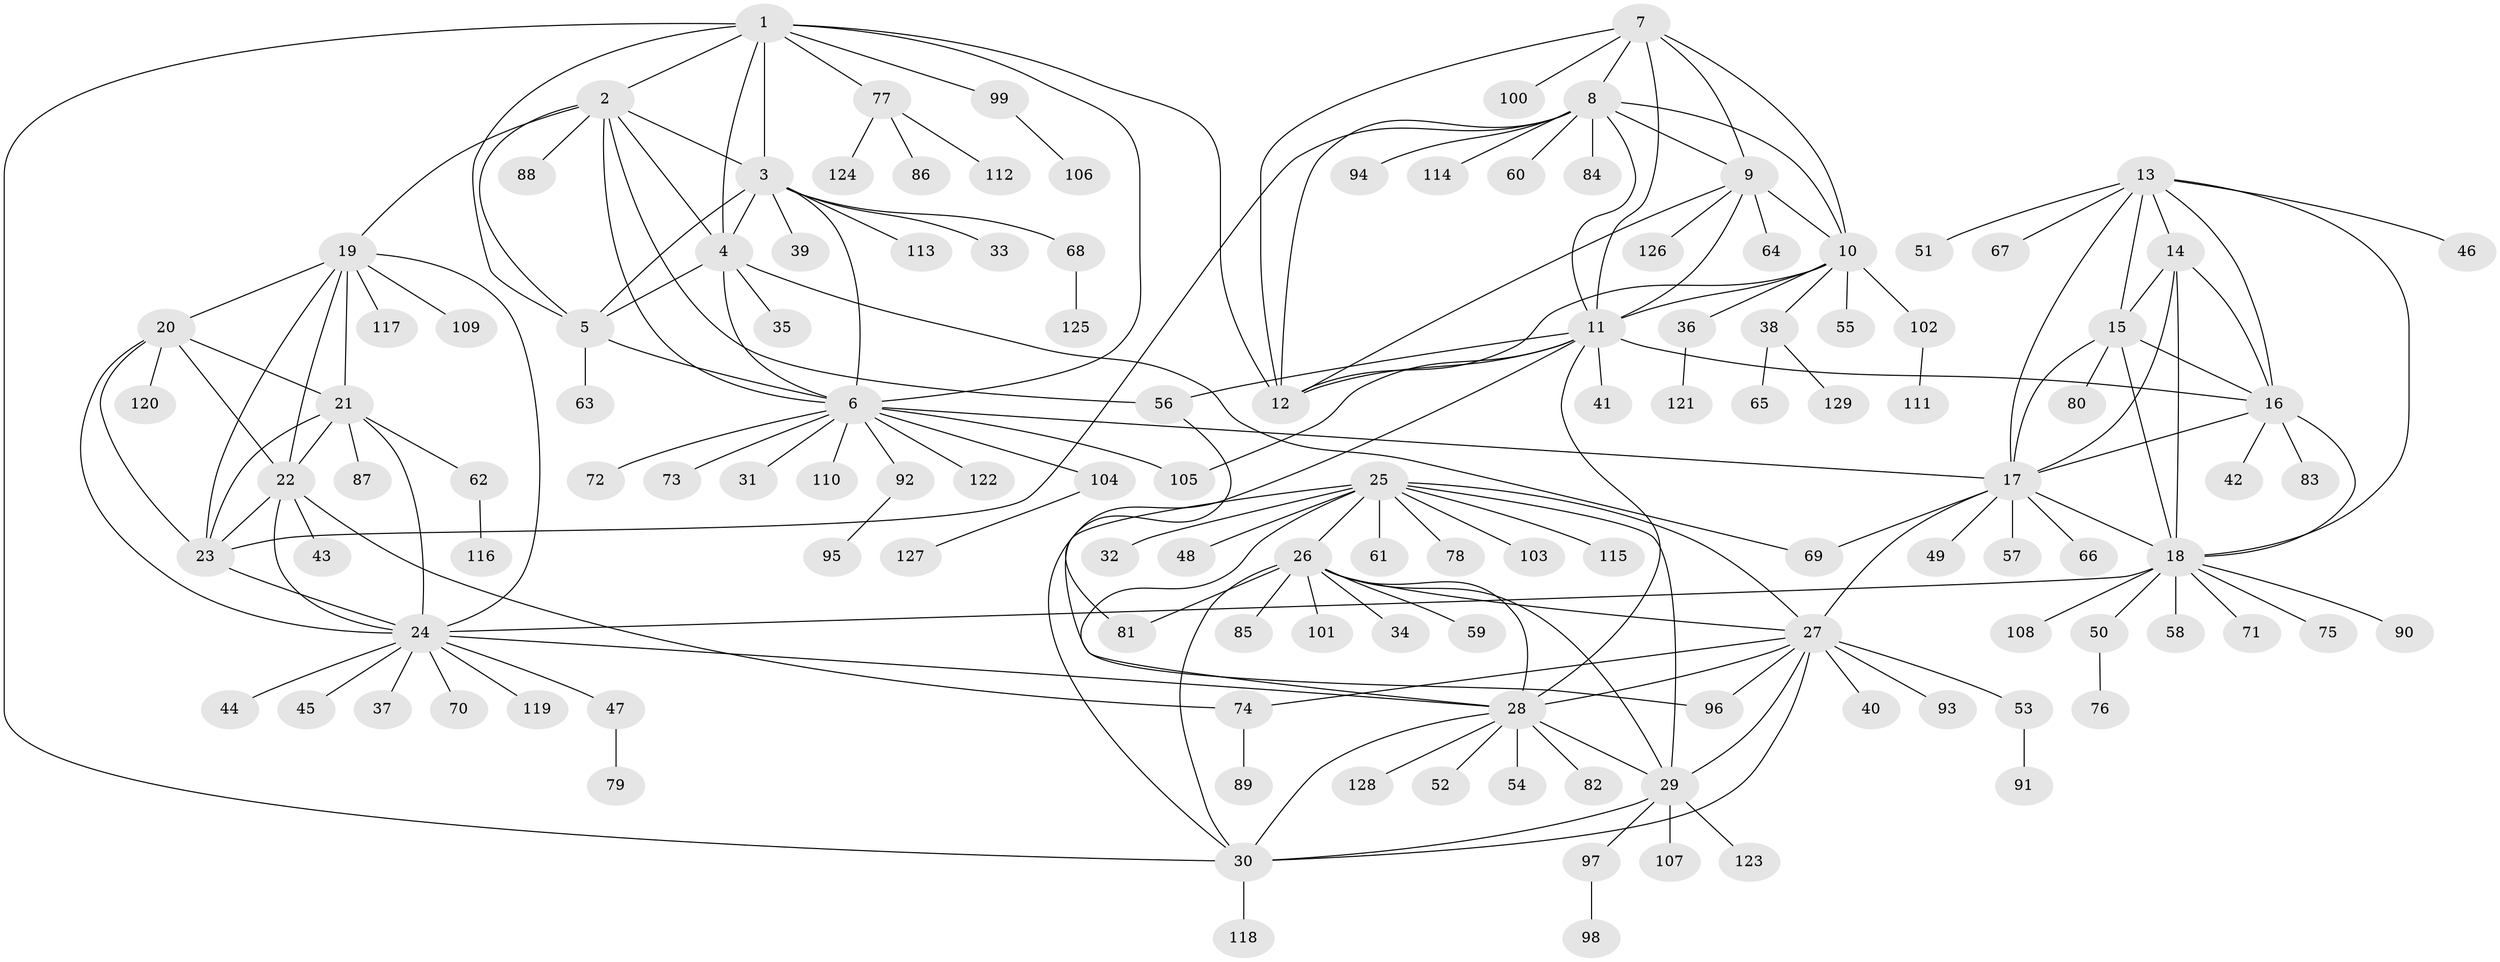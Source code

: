 // Generated by graph-tools (version 1.1) at 2025/55/03/09/25 04:55:44]
// undirected, 129 vertices, 190 edges
graph export_dot {
graph [start="1"]
  node [color=gray90,style=filled];
  1;
  2;
  3;
  4;
  5;
  6;
  7;
  8;
  9;
  10;
  11;
  12;
  13;
  14;
  15;
  16;
  17;
  18;
  19;
  20;
  21;
  22;
  23;
  24;
  25;
  26;
  27;
  28;
  29;
  30;
  31;
  32;
  33;
  34;
  35;
  36;
  37;
  38;
  39;
  40;
  41;
  42;
  43;
  44;
  45;
  46;
  47;
  48;
  49;
  50;
  51;
  52;
  53;
  54;
  55;
  56;
  57;
  58;
  59;
  60;
  61;
  62;
  63;
  64;
  65;
  66;
  67;
  68;
  69;
  70;
  71;
  72;
  73;
  74;
  75;
  76;
  77;
  78;
  79;
  80;
  81;
  82;
  83;
  84;
  85;
  86;
  87;
  88;
  89;
  90;
  91;
  92;
  93;
  94;
  95;
  96;
  97;
  98;
  99;
  100;
  101;
  102;
  103;
  104;
  105;
  106;
  107;
  108;
  109;
  110;
  111;
  112;
  113;
  114;
  115;
  116;
  117;
  118;
  119;
  120;
  121;
  122;
  123;
  124;
  125;
  126;
  127;
  128;
  129;
  1 -- 2;
  1 -- 3;
  1 -- 4;
  1 -- 5;
  1 -- 6;
  1 -- 12;
  1 -- 30;
  1 -- 77;
  1 -- 99;
  2 -- 3;
  2 -- 4;
  2 -- 5;
  2 -- 6;
  2 -- 19;
  2 -- 56;
  2 -- 88;
  3 -- 4;
  3 -- 5;
  3 -- 6;
  3 -- 33;
  3 -- 39;
  3 -- 68;
  3 -- 113;
  4 -- 5;
  4 -- 6;
  4 -- 35;
  4 -- 69;
  5 -- 6;
  5 -- 63;
  6 -- 17;
  6 -- 31;
  6 -- 72;
  6 -- 73;
  6 -- 92;
  6 -- 104;
  6 -- 105;
  6 -- 110;
  6 -- 122;
  7 -- 8;
  7 -- 9;
  7 -- 10;
  7 -- 11;
  7 -- 12;
  7 -- 100;
  8 -- 9;
  8 -- 10;
  8 -- 11;
  8 -- 12;
  8 -- 23;
  8 -- 60;
  8 -- 84;
  8 -- 94;
  8 -- 114;
  9 -- 10;
  9 -- 11;
  9 -- 12;
  9 -- 64;
  9 -- 126;
  10 -- 11;
  10 -- 12;
  10 -- 36;
  10 -- 38;
  10 -- 55;
  10 -- 102;
  11 -- 12;
  11 -- 16;
  11 -- 28;
  11 -- 41;
  11 -- 56;
  11 -- 96;
  11 -- 105;
  13 -- 14;
  13 -- 15;
  13 -- 16;
  13 -- 17;
  13 -- 18;
  13 -- 46;
  13 -- 51;
  13 -- 67;
  14 -- 15;
  14 -- 16;
  14 -- 17;
  14 -- 18;
  15 -- 16;
  15 -- 17;
  15 -- 18;
  15 -- 80;
  16 -- 17;
  16 -- 18;
  16 -- 42;
  16 -- 83;
  17 -- 18;
  17 -- 27;
  17 -- 49;
  17 -- 57;
  17 -- 66;
  17 -- 69;
  18 -- 24;
  18 -- 50;
  18 -- 58;
  18 -- 71;
  18 -- 75;
  18 -- 90;
  18 -- 108;
  19 -- 20;
  19 -- 21;
  19 -- 22;
  19 -- 23;
  19 -- 24;
  19 -- 109;
  19 -- 117;
  20 -- 21;
  20 -- 22;
  20 -- 23;
  20 -- 24;
  20 -- 120;
  21 -- 22;
  21 -- 23;
  21 -- 24;
  21 -- 62;
  21 -- 87;
  22 -- 23;
  22 -- 24;
  22 -- 43;
  22 -- 74;
  23 -- 24;
  24 -- 28;
  24 -- 37;
  24 -- 44;
  24 -- 45;
  24 -- 47;
  24 -- 70;
  24 -- 119;
  25 -- 26;
  25 -- 27;
  25 -- 28;
  25 -- 29;
  25 -- 30;
  25 -- 32;
  25 -- 48;
  25 -- 61;
  25 -- 78;
  25 -- 103;
  25 -- 115;
  26 -- 27;
  26 -- 28;
  26 -- 29;
  26 -- 30;
  26 -- 34;
  26 -- 59;
  26 -- 81;
  26 -- 85;
  26 -- 101;
  27 -- 28;
  27 -- 29;
  27 -- 30;
  27 -- 40;
  27 -- 53;
  27 -- 74;
  27 -- 93;
  27 -- 96;
  28 -- 29;
  28 -- 30;
  28 -- 52;
  28 -- 54;
  28 -- 82;
  28 -- 128;
  29 -- 30;
  29 -- 97;
  29 -- 107;
  29 -- 123;
  30 -- 118;
  36 -- 121;
  38 -- 65;
  38 -- 129;
  47 -- 79;
  50 -- 76;
  53 -- 91;
  56 -- 81;
  62 -- 116;
  68 -- 125;
  74 -- 89;
  77 -- 86;
  77 -- 112;
  77 -- 124;
  92 -- 95;
  97 -- 98;
  99 -- 106;
  102 -- 111;
  104 -- 127;
}
